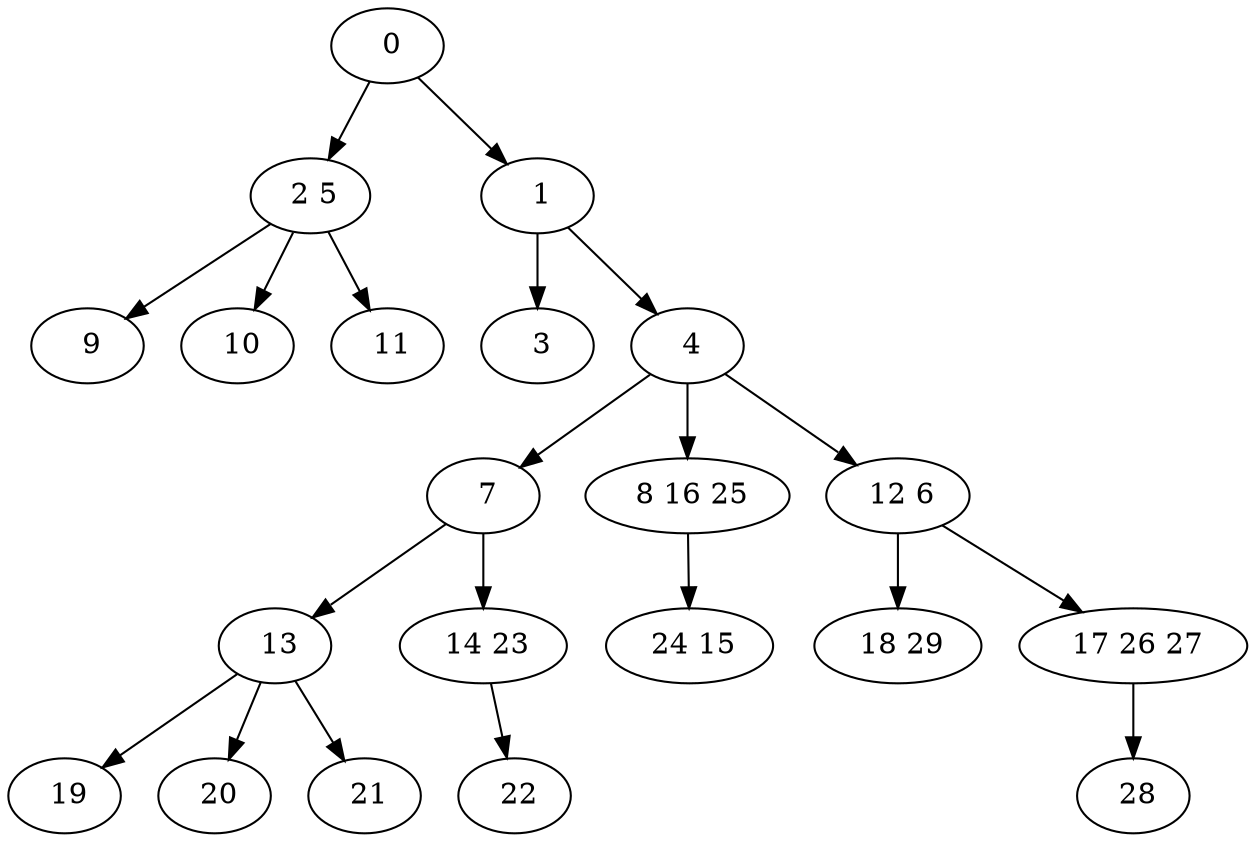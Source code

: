 digraph mytree {
" 0" -> " 2 5";
" 0" -> " 1";
" 2 5" -> " 9";
" 2 5" -> " 10";
" 2 5" -> " 11";
" 1" -> " 3";
" 1" -> " 4";
" 3";
" 4" -> " 7";
" 4" -> " 8 16 25";
" 4" -> " 12 6";
" 7" -> " 13";
" 7" -> " 14 23";
" 8 16 25" -> " 24 15";
" 18 29";
" 12 6" -> " 18 29";
" 12 6" -> " 17 26 27";
" 13" -> " 19";
" 13" -> " 20";
" 13" -> " 21";
" 14 23" -> " 22";
" 19";
" 20";
" 21";
" 22";
" 9";
" 17 26 27" -> " 28";
" 28";
" 24 15";
" 10";
" 11";
}
